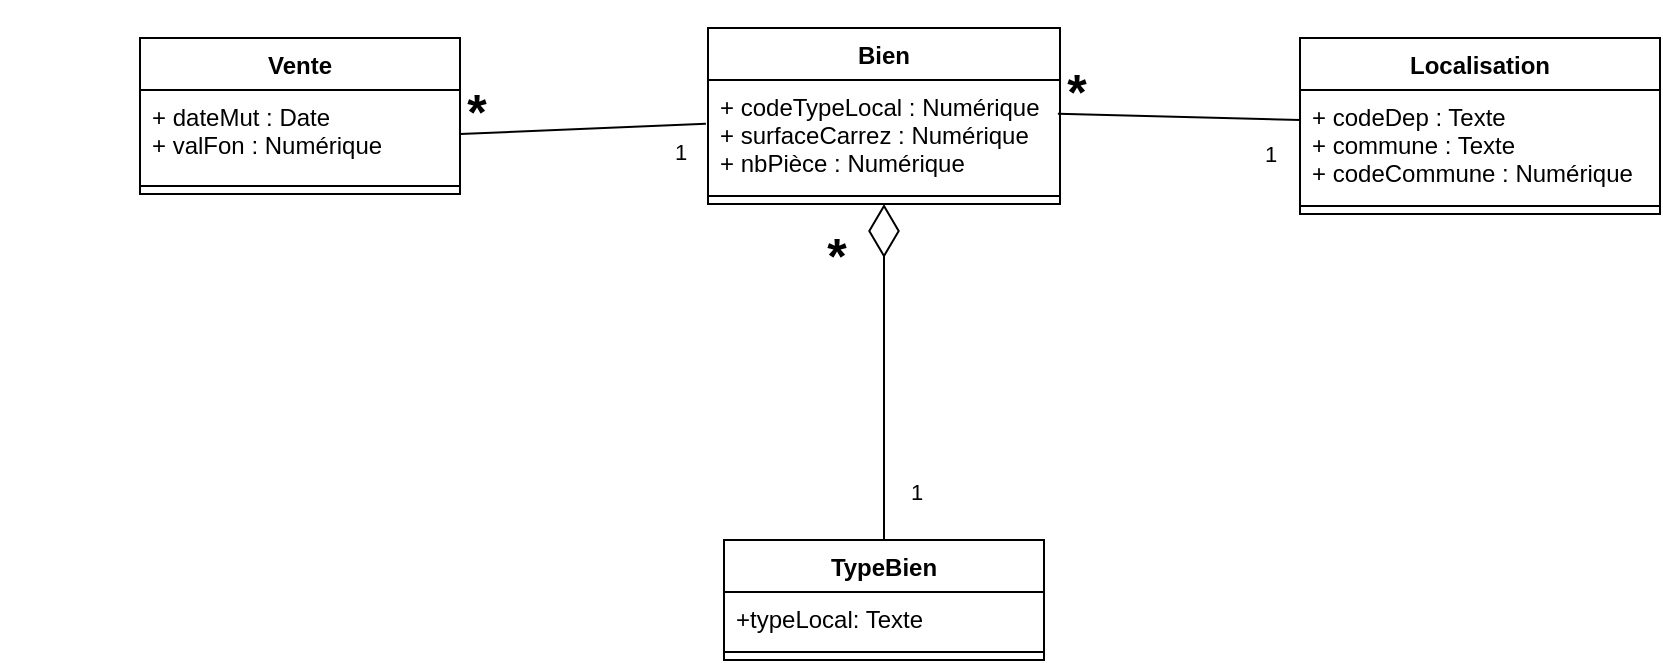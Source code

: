 <mxfile version="15.9.4" type="device"><diagram id="jpprsCdSYUmI7lQPfSog" name="Page-1"><mxGraphModel dx="1422" dy="762" grid="1" gridSize="10" guides="1" tooltips="1" connect="1" arrows="1" fold="1" page="1" pageScale="1" pageWidth="827" pageHeight="1169" math="0" shadow="0"><root><mxCell id="0"/><mxCell id="1" parent="0"/><mxCell id="aB4f9fmddnW2Iswn0RRf-1" value="Localisation" style="swimlane;fontStyle=1;align=center;verticalAlign=top;childLayout=stackLayout;horizontal=1;startSize=26;horizontalStack=0;resizeParent=1;resizeParentMax=0;resizeLast=0;collapsible=1;marginBottom=0;" parent="1" vertex="1"><mxGeometry x="630" y="259" width="180" height="88" as="geometry"/></mxCell><mxCell id="aB4f9fmddnW2Iswn0RRf-2" value="+ codeDep : Texte &#10;+ commune : Texte&#10;+ codeCommune : Numérique&#10;" style="text;strokeColor=none;fillColor=none;align=left;verticalAlign=top;spacingLeft=4;spacingRight=4;overflow=hidden;rotatable=0;points=[[0,0.5],[1,0.5]];portConstraint=eastwest;" parent="aB4f9fmddnW2Iswn0RRf-1" vertex="1"><mxGeometry y="26" width="180" height="54" as="geometry"/></mxCell><mxCell id="aB4f9fmddnW2Iswn0RRf-3" value="" style="line;strokeWidth=1;fillColor=none;align=left;verticalAlign=middle;spacingTop=-1;spacingLeft=3;spacingRight=3;rotatable=0;labelPosition=right;points=[];portConstraint=eastwest;" parent="aB4f9fmddnW2Iswn0RRf-1" vertex="1"><mxGeometry y="80" width="180" height="8" as="geometry"/></mxCell><mxCell id="aB4f9fmddnW2Iswn0RRf-9" value="Vente" style="swimlane;fontStyle=1;align=center;verticalAlign=top;childLayout=stackLayout;horizontal=1;startSize=26;horizontalStack=0;resizeParent=1;resizeParentMax=0;resizeLast=0;collapsible=1;marginBottom=0;" parent="1" vertex="1"><mxGeometry x="50" y="259" width="160" height="78" as="geometry"/></mxCell><mxCell id="aB4f9fmddnW2Iswn0RRf-10" value="+ dateMut : Date&#10;+ valFon : Numérique" style="text;strokeColor=none;fillColor=none;align=left;verticalAlign=top;spacingLeft=4;spacingRight=4;overflow=hidden;rotatable=0;points=[[0,0.5],[1,0.5]];portConstraint=eastwest;fontFamily=Helvetica;" parent="aB4f9fmddnW2Iswn0RRf-9" vertex="1"><mxGeometry y="26" width="160" height="44" as="geometry"/></mxCell><mxCell id="aB4f9fmddnW2Iswn0RRf-11" value="" style="line;strokeWidth=1;fillColor=none;align=left;verticalAlign=middle;spacingTop=-1;spacingLeft=3;spacingRight=3;rotatable=0;labelPosition=right;points=[];portConstraint=eastwest;" parent="aB4f9fmddnW2Iswn0RRf-9" vertex="1"><mxGeometry y="70" width="160" height="8" as="geometry"/></mxCell><mxCell id="aB4f9fmddnW2Iswn0RRf-13" value="Bien&#10;" style="swimlane;fontStyle=1;align=center;verticalAlign=top;childLayout=stackLayout;horizontal=1;startSize=26;horizontalStack=0;resizeParent=1;resizeParentMax=0;resizeLast=0;collapsible=1;marginBottom=0;" parent="1" vertex="1"><mxGeometry x="334" y="254" width="176" height="88" as="geometry"/></mxCell><mxCell id="aB4f9fmddnW2Iswn0RRf-14" value="+ codeTypeLocal : Numérique &#10;+ surfaceCarrez : Numérique &#10;+ nbPièce : Numérique &#10;" style="text;strokeColor=none;fillColor=none;align=left;verticalAlign=top;spacingLeft=4;spacingRight=4;overflow=hidden;rotatable=0;points=[[0,0.5],[1,0.5]];portConstraint=eastwest;" parent="aB4f9fmddnW2Iswn0RRf-13" vertex="1"><mxGeometry y="26" width="176" height="54" as="geometry"/></mxCell><mxCell id="aB4f9fmddnW2Iswn0RRf-15" value="" style="line;strokeWidth=1;fillColor=none;align=left;verticalAlign=middle;spacingTop=-1;spacingLeft=3;spacingRight=3;rotatable=0;labelPosition=right;points=[];portConstraint=eastwest;" parent="aB4f9fmddnW2Iswn0RRf-13" vertex="1"><mxGeometry y="80" width="176" height="8" as="geometry"/></mxCell><mxCell id="aB4f9fmddnW2Iswn0RRf-18" value="TypeBien" style="swimlane;fontStyle=1;align=center;verticalAlign=top;childLayout=stackLayout;horizontal=1;startSize=26;horizontalStack=0;resizeParent=1;resizeParentMax=0;resizeLast=0;collapsible=1;marginBottom=0;" parent="1" vertex="1"><mxGeometry x="342" y="510" width="160" height="60" as="geometry"/></mxCell><mxCell id="aB4f9fmddnW2Iswn0RRf-19" value="+typeLocal: Texte" style="text;strokeColor=none;fillColor=none;align=left;verticalAlign=top;spacingLeft=4;spacingRight=4;overflow=hidden;rotatable=0;points=[[0,0.5],[1,0.5]];portConstraint=eastwest;" parent="aB4f9fmddnW2Iswn0RRf-18" vertex="1"><mxGeometry y="26" width="160" height="26" as="geometry"/></mxCell><mxCell id="aB4f9fmddnW2Iswn0RRf-20" value="" style="line;strokeWidth=1;fillColor=none;align=left;verticalAlign=middle;spacingTop=-1;spacingLeft=3;spacingRight=3;rotatable=0;labelPosition=right;points=[];portConstraint=eastwest;" parent="aB4f9fmddnW2Iswn0RRf-18" vertex="1"><mxGeometry y="52" width="160" height="8" as="geometry"/></mxCell><mxCell id="aB4f9fmddnW2Iswn0RRf-30" value="" style="endArrow=diamondThin;endFill=0;endSize=24;html=1;rounded=0;fontFamily=Helvetica;entryX=0.5;entryY=1;entryDx=0;entryDy=0;exitX=0.5;exitY=0;exitDx=0;exitDy=0;" parent="1" source="aB4f9fmddnW2Iswn0RRf-18" target="aB4f9fmddnW2Iswn0RRf-13" edge="1"><mxGeometry width="160" relative="1" as="geometry"><mxPoint x="330" y="390" as="sourcePoint"/><mxPoint x="490" y="390" as="targetPoint"/></mxGeometry></mxCell><mxCell id="aB4f9fmddnW2Iswn0RRf-31" value="*" style="edgeLabel;html=1;align=center;verticalAlign=middle;resizable=0;points=[];fontFamily=Helvetica;fontStyle=1;fontSize=25;labelBackgroundColor=none;" parent="aB4f9fmddnW2Iswn0RRf-30" vertex="1" connectable="0"><mxGeometry x="-0.245" y="-1" relative="1" as="geometry"><mxPoint x="-25" y="-80" as="offset"/></mxGeometry></mxCell><mxCell id="aB4f9fmddnW2Iswn0RRf-32" value="1" style="edgeLabel;html=1;align=center;verticalAlign=middle;resizable=0;points=[];fontFamily=Helvetica;" parent="aB4f9fmddnW2Iswn0RRf-30" vertex="1" connectable="0"><mxGeometry x="-0.225" relative="1" as="geometry"><mxPoint x="16" y="41" as="offset"/></mxGeometry></mxCell><mxCell id="aB4f9fmddnW2Iswn0RRf-34" value="" style="endArrow=none;html=1;rounded=0;fontFamily=Helvetica;fontSize=25;exitX=1;exitY=0.5;exitDx=0;exitDy=0;entryX=-0.006;entryY=0.406;entryDx=0;entryDy=0;entryPerimeter=0;" parent="1" source="aB4f9fmddnW2Iswn0RRf-10" target="aB4f9fmddnW2Iswn0RRf-14" edge="1"><mxGeometry width="50" height="50" relative="1" as="geometry"><mxPoint x="390" y="420" as="sourcePoint"/><mxPoint x="440" y="370" as="targetPoint"/></mxGeometry></mxCell><mxCell id="aB4f9fmddnW2Iswn0RRf-35" value="" style="endArrow=none;html=1;rounded=0;fontFamily=Helvetica;fontSize=25;exitX=0.994;exitY=0.313;exitDx=0;exitDy=0;exitPerimeter=0;entryX=0;entryY=0.278;entryDx=0;entryDy=0;entryPerimeter=0;" parent="1" source="aB4f9fmddnW2Iswn0RRf-14" target="aB4f9fmddnW2Iswn0RRf-2" edge="1"><mxGeometry width="50" height="50" relative="1" as="geometry"><mxPoint x="490" y="297" as="sourcePoint"/><mxPoint x="570" y="340" as="targetPoint"/></mxGeometry></mxCell><mxCell id="aB4f9fmddnW2Iswn0RRf-36" value="1" style="edgeLabel;html=1;align=center;verticalAlign=middle;resizable=0;points=[];fontFamily=Helvetica;" parent="1" vertex="1" connectable="0"><mxGeometry x="730" y="470" as="geometry"><mxPoint x="-115" y="-153" as="offset"/></mxGeometry></mxCell><mxCell id="aB4f9fmddnW2Iswn0RRf-37" value="*" style="edgeLabel;html=1;align=center;verticalAlign=middle;resizable=0;points=[];fontFamily=Helvetica;fontStyle=1;fontSize=25;labelBackgroundColor=none;" parent="1" vertex="1" connectable="0"><mxGeometry x="280" y="240" as="geometry"><mxPoint x="238" y="45" as="offset"/></mxGeometry></mxCell><mxCell id="aB4f9fmddnW2Iswn0RRf-38" value="1" style="edgeLabel;html=1;align=center;verticalAlign=middle;resizable=0;points=[];fontFamily=Helvetica;" parent="1" vertex="1" connectable="0"><mxGeometry x="440" y="440" as="geometry"><mxPoint x="-120" y="-124" as="offset"/></mxGeometry></mxCell><mxCell id="aB4f9fmddnW2Iswn0RRf-39" value="*" style="edgeLabel;html=1;align=center;verticalAlign=middle;resizable=0;points=[];fontFamily=Helvetica;fontStyle=1;fontSize=25;labelBackgroundColor=none;" parent="1" vertex="1" connectable="0"><mxGeometry x="-20" y="250" as="geometry"><mxPoint x="238" y="45" as="offset"/></mxGeometry></mxCell></root></mxGraphModel></diagram></mxfile>